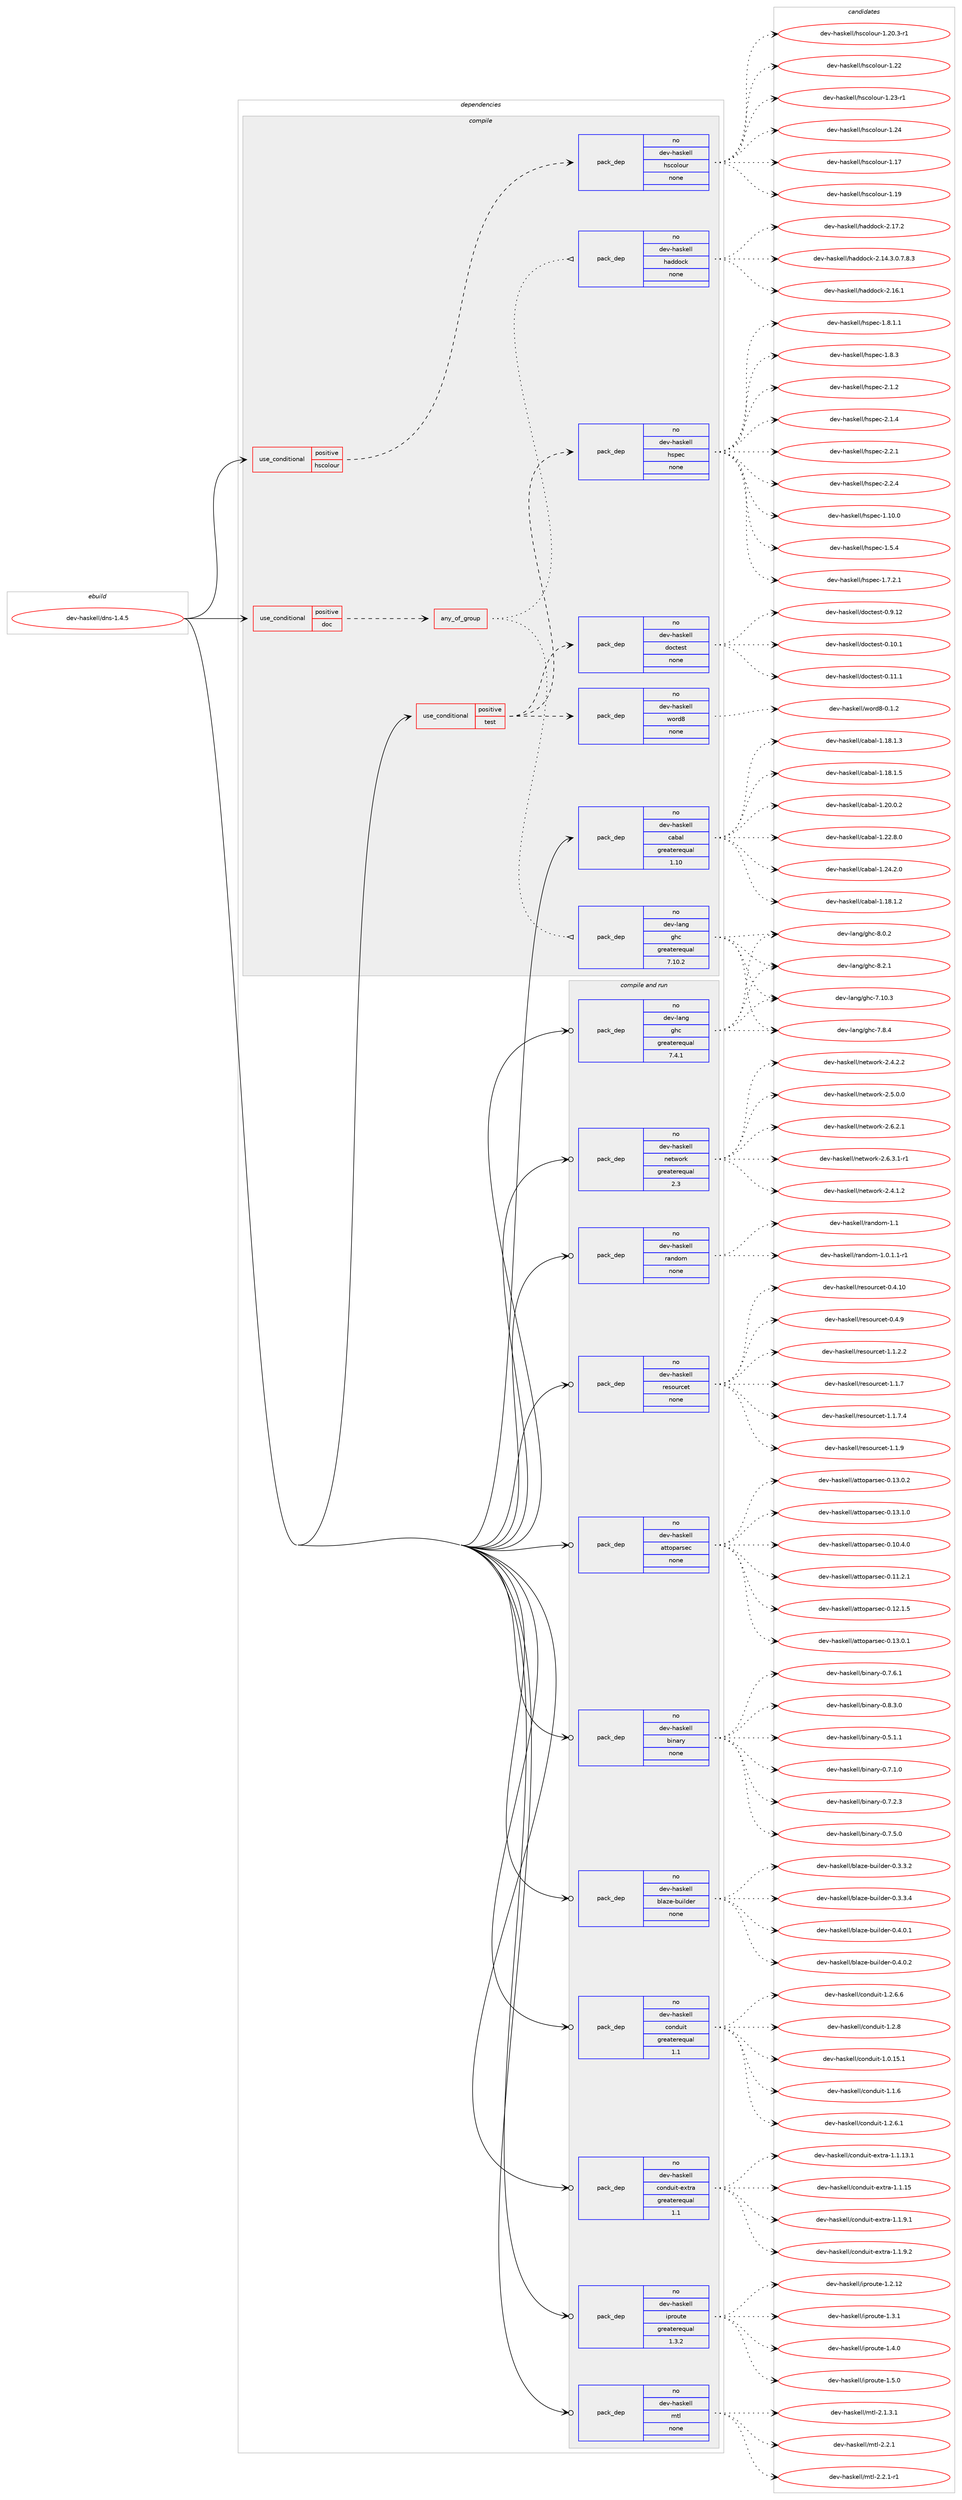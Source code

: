 digraph prolog {

# *************
# Graph options
# *************

newrank=true;
concentrate=true;
compound=true;
graph [rankdir=LR,fontname=Helvetica,fontsize=10,ranksep=1.5];#, ranksep=2.5, nodesep=0.2];
edge  [arrowhead=vee];
node  [fontname=Helvetica,fontsize=10];

# **********
# The ebuild
# **********

subgraph cluster_leftcol {
color=gray;
rank=same;
label=<<i>ebuild</i>>;
id [label="dev-haskell/dns-1.4.5", color=red, width=4, href="../dev-haskell/dns-1.4.5.svg"];
}

# ****************
# The dependencies
# ****************

subgraph cluster_midcol {
color=gray;
label=<<i>dependencies</i>>;
subgraph cluster_compile {
fillcolor="#eeeeee";
style=filled;
label=<<i>compile</i>>;
subgraph cond18715 {
dependency79442 [label=<<TABLE BORDER="0" CELLBORDER="1" CELLSPACING="0" CELLPADDING="4"><TR><TD ROWSPAN="3" CELLPADDING="10">use_conditional</TD></TR><TR><TD>positive</TD></TR><TR><TD>doc</TD></TR></TABLE>>, shape=none, color=red];
subgraph any1931 {
dependency79443 [label=<<TABLE BORDER="0" CELLBORDER="1" CELLSPACING="0" CELLPADDING="4"><TR><TD CELLPADDING="10">any_of_group</TD></TR></TABLE>>, shape=none, color=red];subgraph pack58766 {
dependency79444 [label=<<TABLE BORDER="0" CELLBORDER="1" CELLSPACING="0" CELLPADDING="4" WIDTH="220"><TR><TD ROWSPAN="6" CELLPADDING="30">pack_dep</TD></TR><TR><TD WIDTH="110">no</TD></TR><TR><TD>dev-haskell</TD></TR><TR><TD>haddock</TD></TR><TR><TD>none</TD></TR><TR><TD></TD></TR></TABLE>>, shape=none, color=blue];
}
dependency79443:e -> dependency79444:w [weight=20,style="dotted",arrowhead="oinv"];
subgraph pack58767 {
dependency79445 [label=<<TABLE BORDER="0" CELLBORDER="1" CELLSPACING="0" CELLPADDING="4" WIDTH="220"><TR><TD ROWSPAN="6" CELLPADDING="30">pack_dep</TD></TR><TR><TD WIDTH="110">no</TD></TR><TR><TD>dev-lang</TD></TR><TR><TD>ghc</TD></TR><TR><TD>greaterequal</TD></TR><TR><TD>7.10.2</TD></TR></TABLE>>, shape=none, color=blue];
}
dependency79443:e -> dependency79445:w [weight=20,style="dotted",arrowhead="oinv"];
}
dependency79442:e -> dependency79443:w [weight=20,style="dashed",arrowhead="vee"];
}
id:e -> dependency79442:w [weight=20,style="solid",arrowhead="vee"];
subgraph cond18716 {
dependency79446 [label=<<TABLE BORDER="0" CELLBORDER="1" CELLSPACING="0" CELLPADDING="4"><TR><TD ROWSPAN="3" CELLPADDING="10">use_conditional</TD></TR><TR><TD>positive</TD></TR><TR><TD>hscolour</TD></TR></TABLE>>, shape=none, color=red];
subgraph pack58768 {
dependency79447 [label=<<TABLE BORDER="0" CELLBORDER="1" CELLSPACING="0" CELLPADDING="4" WIDTH="220"><TR><TD ROWSPAN="6" CELLPADDING="30">pack_dep</TD></TR><TR><TD WIDTH="110">no</TD></TR><TR><TD>dev-haskell</TD></TR><TR><TD>hscolour</TD></TR><TR><TD>none</TD></TR><TR><TD></TD></TR></TABLE>>, shape=none, color=blue];
}
dependency79446:e -> dependency79447:w [weight=20,style="dashed",arrowhead="vee"];
}
id:e -> dependency79446:w [weight=20,style="solid",arrowhead="vee"];
subgraph cond18717 {
dependency79448 [label=<<TABLE BORDER="0" CELLBORDER="1" CELLSPACING="0" CELLPADDING="4"><TR><TD ROWSPAN="3" CELLPADDING="10">use_conditional</TD></TR><TR><TD>positive</TD></TR><TR><TD>test</TD></TR></TABLE>>, shape=none, color=red];
subgraph pack58769 {
dependency79449 [label=<<TABLE BORDER="0" CELLBORDER="1" CELLSPACING="0" CELLPADDING="4" WIDTH="220"><TR><TD ROWSPAN="6" CELLPADDING="30">pack_dep</TD></TR><TR><TD WIDTH="110">no</TD></TR><TR><TD>dev-haskell</TD></TR><TR><TD>doctest</TD></TR><TR><TD>none</TD></TR><TR><TD></TD></TR></TABLE>>, shape=none, color=blue];
}
dependency79448:e -> dependency79449:w [weight=20,style="dashed",arrowhead="vee"];
subgraph pack58770 {
dependency79450 [label=<<TABLE BORDER="0" CELLBORDER="1" CELLSPACING="0" CELLPADDING="4" WIDTH="220"><TR><TD ROWSPAN="6" CELLPADDING="30">pack_dep</TD></TR><TR><TD WIDTH="110">no</TD></TR><TR><TD>dev-haskell</TD></TR><TR><TD>hspec</TD></TR><TR><TD>none</TD></TR><TR><TD></TD></TR></TABLE>>, shape=none, color=blue];
}
dependency79448:e -> dependency79450:w [weight=20,style="dashed",arrowhead="vee"];
subgraph pack58771 {
dependency79451 [label=<<TABLE BORDER="0" CELLBORDER="1" CELLSPACING="0" CELLPADDING="4" WIDTH="220"><TR><TD ROWSPAN="6" CELLPADDING="30">pack_dep</TD></TR><TR><TD WIDTH="110">no</TD></TR><TR><TD>dev-haskell</TD></TR><TR><TD>word8</TD></TR><TR><TD>none</TD></TR><TR><TD></TD></TR></TABLE>>, shape=none, color=blue];
}
dependency79448:e -> dependency79451:w [weight=20,style="dashed",arrowhead="vee"];
}
id:e -> dependency79448:w [weight=20,style="solid",arrowhead="vee"];
subgraph pack58772 {
dependency79452 [label=<<TABLE BORDER="0" CELLBORDER="1" CELLSPACING="0" CELLPADDING="4" WIDTH="220"><TR><TD ROWSPAN="6" CELLPADDING="30">pack_dep</TD></TR><TR><TD WIDTH="110">no</TD></TR><TR><TD>dev-haskell</TD></TR><TR><TD>cabal</TD></TR><TR><TD>greaterequal</TD></TR><TR><TD>1.10</TD></TR></TABLE>>, shape=none, color=blue];
}
id:e -> dependency79452:w [weight=20,style="solid",arrowhead="vee"];
}
subgraph cluster_compileandrun {
fillcolor="#eeeeee";
style=filled;
label=<<i>compile and run</i>>;
subgraph pack58773 {
dependency79453 [label=<<TABLE BORDER="0" CELLBORDER="1" CELLSPACING="0" CELLPADDING="4" WIDTH="220"><TR><TD ROWSPAN="6" CELLPADDING="30">pack_dep</TD></TR><TR><TD WIDTH="110">no</TD></TR><TR><TD>dev-haskell</TD></TR><TR><TD>attoparsec</TD></TR><TR><TD>none</TD></TR><TR><TD></TD></TR></TABLE>>, shape=none, color=blue];
}
id:e -> dependency79453:w [weight=20,style="solid",arrowhead="odotvee"];
subgraph pack58774 {
dependency79454 [label=<<TABLE BORDER="0" CELLBORDER="1" CELLSPACING="0" CELLPADDING="4" WIDTH="220"><TR><TD ROWSPAN="6" CELLPADDING="30">pack_dep</TD></TR><TR><TD WIDTH="110">no</TD></TR><TR><TD>dev-haskell</TD></TR><TR><TD>binary</TD></TR><TR><TD>none</TD></TR><TR><TD></TD></TR></TABLE>>, shape=none, color=blue];
}
id:e -> dependency79454:w [weight=20,style="solid",arrowhead="odotvee"];
subgraph pack58775 {
dependency79455 [label=<<TABLE BORDER="0" CELLBORDER="1" CELLSPACING="0" CELLPADDING="4" WIDTH="220"><TR><TD ROWSPAN="6" CELLPADDING="30">pack_dep</TD></TR><TR><TD WIDTH="110">no</TD></TR><TR><TD>dev-haskell</TD></TR><TR><TD>blaze-builder</TD></TR><TR><TD>none</TD></TR><TR><TD></TD></TR></TABLE>>, shape=none, color=blue];
}
id:e -> dependency79455:w [weight=20,style="solid",arrowhead="odotvee"];
subgraph pack58776 {
dependency79456 [label=<<TABLE BORDER="0" CELLBORDER="1" CELLSPACING="0" CELLPADDING="4" WIDTH="220"><TR><TD ROWSPAN="6" CELLPADDING="30">pack_dep</TD></TR><TR><TD WIDTH="110">no</TD></TR><TR><TD>dev-haskell</TD></TR><TR><TD>conduit</TD></TR><TR><TD>greaterequal</TD></TR><TR><TD>1.1</TD></TR></TABLE>>, shape=none, color=blue];
}
id:e -> dependency79456:w [weight=20,style="solid",arrowhead="odotvee"];
subgraph pack58777 {
dependency79457 [label=<<TABLE BORDER="0" CELLBORDER="1" CELLSPACING="0" CELLPADDING="4" WIDTH="220"><TR><TD ROWSPAN="6" CELLPADDING="30">pack_dep</TD></TR><TR><TD WIDTH="110">no</TD></TR><TR><TD>dev-haskell</TD></TR><TR><TD>conduit-extra</TD></TR><TR><TD>greaterequal</TD></TR><TR><TD>1.1</TD></TR></TABLE>>, shape=none, color=blue];
}
id:e -> dependency79457:w [weight=20,style="solid",arrowhead="odotvee"];
subgraph pack58778 {
dependency79458 [label=<<TABLE BORDER="0" CELLBORDER="1" CELLSPACING="0" CELLPADDING="4" WIDTH="220"><TR><TD ROWSPAN="6" CELLPADDING="30">pack_dep</TD></TR><TR><TD WIDTH="110">no</TD></TR><TR><TD>dev-haskell</TD></TR><TR><TD>iproute</TD></TR><TR><TD>greaterequal</TD></TR><TR><TD>1.3.2</TD></TR></TABLE>>, shape=none, color=blue];
}
id:e -> dependency79458:w [weight=20,style="solid",arrowhead="odotvee"];
subgraph pack58779 {
dependency79459 [label=<<TABLE BORDER="0" CELLBORDER="1" CELLSPACING="0" CELLPADDING="4" WIDTH="220"><TR><TD ROWSPAN="6" CELLPADDING="30">pack_dep</TD></TR><TR><TD WIDTH="110">no</TD></TR><TR><TD>dev-haskell</TD></TR><TR><TD>mtl</TD></TR><TR><TD>none</TD></TR><TR><TD></TD></TR></TABLE>>, shape=none, color=blue];
}
id:e -> dependency79459:w [weight=20,style="solid",arrowhead="odotvee"];
subgraph pack58780 {
dependency79460 [label=<<TABLE BORDER="0" CELLBORDER="1" CELLSPACING="0" CELLPADDING="4" WIDTH="220"><TR><TD ROWSPAN="6" CELLPADDING="30">pack_dep</TD></TR><TR><TD WIDTH="110">no</TD></TR><TR><TD>dev-haskell</TD></TR><TR><TD>network</TD></TR><TR><TD>greaterequal</TD></TR><TR><TD>2.3</TD></TR></TABLE>>, shape=none, color=blue];
}
id:e -> dependency79460:w [weight=20,style="solid",arrowhead="odotvee"];
subgraph pack58781 {
dependency79461 [label=<<TABLE BORDER="0" CELLBORDER="1" CELLSPACING="0" CELLPADDING="4" WIDTH="220"><TR><TD ROWSPAN="6" CELLPADDING="30">pack_dep</TD></TR><TR><TD WIDTH="110">no</TD></TR><TR><TD>dev-haskell</TD></TR><TR><TD>random</TD></TR><TR><TD>none</TD></TR><TR><TD></TD></TR></TABLE>>, shape=none, color=blue];
}
id:e -> dependency79461:w [weight=20,style="solid",arrowhead="odotvee"];
subgraph pack58782 {
dependency79462 [label=<<TABLE BORDER="0" CELLBORDER="1" CELLSPACING="0" CELLPADDING="4" WIDTH="220"><TR><TD ROWSPAN="6" CELLPADDING="30">pack_dep</TD></TR><TR><TD WIDTH="110">no</TD></TR><TR><TD>dev-haskell</TD></TR><TR><TD>resourcet</TD></TR><TR><TD>none</TD></TR><TR><TD></TD></TR></TABLE>>, shape=none, color=blue];
}
id:e -> dependency79462:w [weight=20,style="solid",arrowhead="odotvee"];
subgraph pack58783 {
dependency79463 [label=<<TABLE BORDER="0" CELLBORDER="1" CELLSPACING="0" CELLPADDING="4" WIDTH="220"><TR><TD ROWSPAN="6" CELLPADDING="30">pack_dep</TD></TR><TR><TD WIDTH="110">no</TD></TR><TR><TD>dev-lang</TD></TR><TR><TD>ghc</TD></TR><TR><TD>greaterequal</TD></TR><TR><TD>7.4.1</TD></TR></TABLE>>, shape=none, color=blue];
}
id:e -> dependency79463:w [weight=20,style="solid",arrowhead="odotvee"];
}
subgraph cluster_run {
fillcolor="#eeeeee";
style=filled;
label=<<i>run</i>>;
}
}

# **************
# The candidates
# **************

subgraph cluster_choices {
rank=same;
color=gray;
label=<<i>candidates</i>>;

subgraph choice58766 {
color=black;
nodesep=1;
choice1001011184510497115107101108108471049710010011199107455046495246514648465546564651 [label="dev-haskell/haddock-2.14.3.0.7.8.3", color=red, width=4,href="../dev-haskell/haddock-2.14.3.0.7.8.3.svg"];
choice100101118451049711510710110810847104971001001119910745504649544649 [label="dev-haskell/haddock-2.16.1", color=red, width=4,href="../dev-haskell/haddock-2.16.1.svg"];
choice100101118451049711510710110810847104971001001119910745504649554650 [label="dev-haskell/haddock-2.17.2", color=red, width=4,href="../dev-haskell/haddock-2.17.2.svg"];
dependency79444:e -> choice1001011184510497115107101108108471049710010011199107455046495246514648465546564651:w [style=dotted,weight="100"];
dependency79444:e -> choice100101118451049711510710110810847104971001001119910745504649544649:w [style=dotted,weight="100"];
dependency79444:e -> choice100101118451049711510710110810847104971001001119910745504649554650:w [style=dotted,weight="100"];
}
subgraph choice58767 {
color=black;
nodesep=1;
choice1001011184510897110103471031049945554649484651 [label="dev-lang/ghc-7.10.3", color=red, width=4,href="../dev-lang/ghc-7.10.3.svg"];
choice10010111845108971101034710310499455546564652 [label="dev-lang/ghc-7.8.4", color=red, width=4,href="../dev-lang/ghc-7.8.4.svg"];
choice10010111845108971101034710310499455646484650 [label="dev-lang/ghc-8.0.2", color=red, width=4,href="../dev-lang/ghc-8.0.2.svg"];
choice10010111845108971101034710310499455646504649 [label="dev-lang/ghc-8.2.1", color=red, width=4,href="../dev-lang/ghc-8.2.1.svg"];
dependency79445:e -> choice1001011184510897110103471031049945554649484651:w [style=dotted,weight="100"];
dependency79445:e -> choice10010111845108971101034710310499455546564652:w [style=dotted,weight="100"];
dependency79445:e -> choice10010111845108971101034710310499455646484650:w [style=dotted,weight="100"];
dependency79445:e -> choice10010111845108971101034710310499455646504649:w [style=dotted,weight="100"];
}
subgraph choice58768 {
color=black;
nodesep=1;
choice100101118451049711510710110810847104115991111081111171144549464955 [label="dev-haskell/hscolour-1.17", color=red, width=4,href="../dev-haskell/hscolour-1.17.svg"];
choice100101118451049711510710110810847104115991111081111171144549464957 [label="dev-haskell/hscolour-1.19", color=red, width=4,href="../dev-haskell/hscolour-1.19.svg"];
choice10010111845104971151071011081084710411599111108111117114454946504846514511449 [label="dev-haskell/hscolour-1.20.3-r1", color=red, width=4,href="../dev-haskell/hscolour-1.20.3-r1.svg"];
choice100101118451049711510710110810847104115991111081111171144549465050 [label="dev-haskell/hscolour-1.22", color=red, width=4,href="../dev-haskell/hscolour-1.22.svg"];
choice1001011184510497115107101108108471041159911110811111711445494650514511449 [label="dev-haskell/hscolour-1.23-r1", color=red, width=4,href="../dev-haskell/hscolour-1.23-r1.svg"];
choice100101118451049711510710110810847104115991111081111171144549465052 [label="dev-haskell/hscolour-1.24", color=red, width=4,href="../dev-haskell/hscolour-1.24.svg"];
dependency79447:e -> choice100101118451049711510710110810847104115991111081111171144549464955:w [style=dotted,weight="100"];
dependency79447:e -> choice100101118451049711510710110810847104115991111081111171144549464957:w [style=dotted,weight="100"];
dependency79447:e -> choice10010111845104971151071011081084710411599111108111117114454946504846514511449:w [style=dotted,weight="100"];
dependency79447:e -> choice100101118451049711510710110810847104115991111081111171144549465050:w [style=dotted,weight="100"];
dependency79447:e -> choice1001011184510497115107101108108471041159911110811111711445494650514511449:w [style=dotted,weight="100"];
dependency79447:e -> choice100101118451049711510710110810847104115991111081111171144549465052:w [style=dotted,weight="100"];
}
subgraph choice58769 {
color=black;
nodesep=1;
choice1001011184510497115107101108108471001119911610111511645484649484649 [label="dev-haskell/doctest-0.10.1", color=red, width=4,href="../dev-haskell/doctest-0.10.1.svg"];
choice1001011184510497115107101108108471001119911610111511645484649494649 [label="dev-haskell/doctest-0.11.1", color=red, width=4,href="../dev-haskell/doctest-0.11.1.svg"];
choice1001011184510497115107101108108471001119911610111511645484657464950 [label="dev-haskell/doctest-0.9.12", color=red, width=4,href="../dev-haskell/doctest-0.9.12.svg"];
dependency79449:e -> choice1001011184510497115107101108108471001119911610111511645484649484649:w [style=dotted,weight="100"];
dependency79449:e -> choice1001011184510497115107101108108471001119911610111511645484649494649:w [style=dotted,weight="100"];
dependency79449:e -> choice1001011184510497115107101108108471001119911610111511645484657464950:w [style=dotted,weight="100"];
}
subgraph choice58770 {
color=black;
nodesep=1;
choice1001011184510497115107101108108471041151121019945494649484648 [label="dev-haskell/hspec-1.10.0", color=red, width=4,href="../dev-haskell/hspec-1.10.0.svg"];
choice10010111845104971151071011081084710411511210199454946534652 [label="dev-haskell/hspec-1.5.4", color=red, width=4,href="../dev-haskell/hspec-1.5.4.svg"];
choice100101118451049711510710110810847104115112101994549465546504649 [label="dev-haskell/hspec-1.7.2.1", color=red, width=4,href="../dev-haskell/hspec-1.7.2.1.svg"];
choice100101118451049711510710110810847104115112101994549465646494649 [label="dev-haskell/hspec-1.8.1.1", color=red, width=4,href="../dev-haskell/hspec-1.8.1.1.svg"];
choice10010111845104971151071011081084710411511210199454946564651 [label="dev-haskell/hspec-1.8.3", color=red, width=4,href="../dev-haskell/hspec-1.8.3.svg"];
choice10010111845104971151071011081084710411511210199455046494650 [label="dev-haskell/hspec-2.1.2", color=red, width=4,href="../dev-haskell/hspec-2.1.2.svg"];
choice10010111845104971151071011081084710411511210199455046494652 [label="dev-haskell/hspec-2.1.4", color=red, width=4,href="../dev-haskell/hspec-2.1.4.svg"];
choice10010111845104971151071011081084710411511210199455046504649 [label="dev-haskell/hspec-2.2.1", color=red, width=4,href="../dev-haskell/hspec-2.2.1.svg"];
choice10010111845104971151071011081084710411511210199455046504652 [label="dev-haskell/hspec-2.2.4", color=red, width=4,href="../dev-haskell/hspec-2.2.4.svg"];
dependency79450:e -> choice1001011184510497115107101108108471041151121019945494649484648:w [style=dotted,weight="100"];
dependency79450:e -> choice10010111845104971151071011081084710411511210199454946534652:w [style=dotted,weight="100"];
dependency79450:e -> choice100101118451049711510710110810847104115112101994549465546504649:w [style=dotted,weight="100"];
dependency79450:e -> choice100101118451049711510710110810847104115112101994549465646494649:w [style=dotted,weight="100"];
dependency79450:e -> choice10010111845104971151071011081084710411511210199454946564651:w [style=dotted,weight="100"];
dependency79450:e -> choice10010111845104971151071011081084710411511210199455046494650:w [style=dotted,weight="100"];
dependency79450:e -> choice10010111845104971151071011081084710411511210199455046494652:w [style=dotted,weight="100"];
dependency79450:e -> choice10010111845104971151071011081084710411511210199455046504649:w [style=dotted,weight="100"];
dependency79450:e -> choice10010111845104971151071011081084710411511210199455046504652:w [style=dotted,weight="100"];
}
subgraph choice58771 {
color=black;
nodesep=1;
choice10010111845104971151071011081084711911111410056454846494650 [label="dev-haskell/word8-0.1.2", color=red, width=4,href="../dev-haskell/word8-0.1.2.svg"];
dependency79451:e -> choice10010111845104971151071011081084711911111410056454846494650:w [style=dotted,weight="100"];
}
subgraph choice58772 {
color=black;
nodesep=1;
choice10010111845104971151071011081084799979897108454946495646494650 [label="dev-haskell/cabal-1.18.1.2", color=red, width=4,href="../dev-haskell/cabal-1.18.1.2.svg"];
choice10010111845104971151071011081084799979897108454946495646494651 [label="dev-haskell/cabal-1.18.1.3", color=red, width=4,href="../dev-haskell/cabal-1.18.1.3.svg"];
choice10010111845104971151071011081084799979897108454946495646494653 [label="dev-haskell/cabal-1.18.1.5", color=red, width=4,href="../dev-haskell/cabal-1.18.1.5.svg"];
choice10010111845104971151071011081084799979897108454946504846484650 [label="dev-haskell/cabal-1.20.0.2", color=red, width=4,href="../dev-haskell/cabal-1.20.0.2.svg"];
choice10010111845104971151071011081084799979897108454946505046564648 [label="dev-haskell/cabal-1.22.8.0", color=red, width=4,href="../dev-haskell/cabal-1.22.8.0.svg"];
choice10010111845104971151071011081084799979897108454946505246504648 [label="dev-haskell/cabal-1.24.2.0", color=red, width=4,href="../dev-haskell/cabal-1.24.2.0.svg"];
dependency79452:e -> choice10010111845104971151071011081084799979897108454946495646494650:w [style=dotted,weight="100"];
dependency79452:e -> choice10010111845104971151071011081084799979897108454946495646494651:w [style=dotted,weight="100"];
dependency79452:e -> choice10010111845104971151071011081084799979897108454946495646494653:w [style=dotted,weight="100"];
dependency79452:e -> choice10010111845104971151071011081084799979897108454946504846484650:w [style=dotted,weight="100"];
dependency79452:e -> choice10010111845104971151071011081084799979897108454946505046564648:w [style=dotted,weight="100"];
dependency79452:e -> choice10010111845104971151071011081084799979897108454946505246504648:w [style=dotted,weight="100"];
}
subgraph choice58773 {
color=black;
nodesep=1;
choice100101118451049711510710110810847971161161111129711411510199454846494846524648 [label="dev-haskell/attoparsec-0.10.4.0", color=red, width=4,href="../dev-haskell/attoparsec-0.10.4.0.svg"];
choice100101118451049711510710110810847971161161111129711411510199454846494946504649 [label="dev-haskell/attoparsec-0.11.2.1", color=red, width=4,href="../dev-haskell/attoparsec-0.11.2.1.svg"];
choice100101118451049711510710110810847971161161111129711411510199454846495046494653 [label="dev-haskell/attoparsec-0.12.1.5", color=red, width=4,href="../dev-haskell/attoparsec-0.12.1.5.svg"];
choice100101118451049711510710110810847971161161111129711411510199454846495146484649 [label="dev-haskell/attoparsec-0.13.0.1", color=red, width=4,href="../dev-haskell/attoparsec-0.13.0.1.svg"];
choice100101118451049711510710110810847971161161111129711411510199454846495146484650 [label="dev-haskell/attoparsec-0.13.0.2", color=red, width=4,href="../dev-haskell/attoparsec-0.13.0.2.svg"];
choice100101118451049711510710110810847971161161111129711411510199454846495146494648 [label="dev-haskell/attoparsec-0.13.1.0", color=red, width=4,href="../dev-haskell/attoparsec-0.13.1.0.svg"];
dependency79453:e -> choice100101118451049711510710110810847971161161111129711411510199454846494846524648:w [style=dotted,weight="100"];
dependency79453:e -> choice100101118451049711510710110810847971161161111129711411510199454846494946504649:w [style=dotted,weight="100"];
dependency79453:e -> choice100101118451049711510710110810847971161161111129711411510199454846495046494653:w [style=dotted,weight="100"];
dependency79453:e -> choice100101118451049711510710110810847971161161111129711411510199454846495146484649:w [style=dotted,weight="100"];
dependency79453:e -> choice100101118451049711510710110810847971161161111129711411510199454846495146484650:w [style=dotted,weight="100"];
dependency79453:e -> choice100101118451049711510710110810847971161161111129711411510199454846495146494648:w [style=dotted,weight="100"];
}
subgraph choice58774 {
color=black;
nodesep=1;
choice10010111845104971151071011081084798105110971141214548465346494649 [label="dev-haskell/binary-0.5.1.1", color=red, width=4,href="../dev-haskell/binary-0.5.1.1.svg"];
choice10010111845104971151071011081084798105110971141214548465546494648 [label="dev-haskell/binary-0.7.1.0", color=red, width=4,href="../dev-haskell/binary-0.7.1.0.svg"];
choice10010111845104971151071011081084798105110971141214548465546504651 [label="dev-haskell/binary-0.7.2.3", color=red, width=4,href="../dev-haskell/binary-0.7.2.3.svg"];
choice10010111845104971151071011081084798105110971141214548465546534648 [label="dev-haskell/binary-0.7.5.0", color=red, width=4,href="../dev-haskell/binary-0.7.5.0.svg"];
choice10010111845104971151071011081084798105110971141214548465546544649 [label="dev-haskell/binary-0.7.6.1", color=red, width=4,href="../dev-haskell/binary-0.7.6.1.svg"];
choice10010111845104971151071011081084798105110971141214548465646514648 [label="dev-haskell/binary-0.8.3.0", color=red, width=4,href="../dev-haskell/binary-0.8.3.0.svg"];
dependency79454:e -> choice10010111845104971151071011081084798105110971141214548465346494649:w [style=dotted,weight="100"];
dependency79454:e -> choice10010111845104971151071011081084798105110971141214548465546494648:w [style=dotted,weight="100"];
dependency79454:e -> choice10010111845104971151071011081084798105110971141214548465546504651:w [style=dotted,weight="100"];
dependency79454:e -> choice10010111845104971151071011081084798105110971141214548465546534648:w [style=dotted,weight="100"];
dependency79454:e -> choice10010111845104971151071011081084798105110971141214548465546544649:w [style=dotted,weight="100"];
dependency79454:e -> choice10010111845104971151071011081084798105110971141214548465646514648:w [style=dotted,weight="100"];
}
subgraph choice58775 {
color=black;
nodesep=1;
choice100101118451049711510710110810847981089712210145981171051081001011144548465146514650 [label="dev-haskell/blaze-builder-0.3.3.2", color=red, width=4,href="../dev-haskell/blaze-builder-0.3.3.2.svg"];
choice100101118451049711510710110810847981089712210145981171051081001011144548465146514652 [label="dev-haskell/blaze-builder-0.3.3.4", color=red, width=4,href="../dev-haskell/blaze-builder-0.3.3.4.svg"];
choice100101118451049711510710110810847981089712210145981171051081001011144548465246484649 [label="dev-haskell/blaze-builder-0.4.0.1", color=red, width=4,href="../dev-haskell/blaze-builder-0.4.0.1.svg"];
choice100101118451049711510710110810847981089712210145981171051081001011144548465246484650 [label="dev-haskell/blaze-builder-0.4.0.2", color=red, width=4,href="../dev-haskell/blaze-builder-0.4.0.2.svg"];
dependency79455:e -> choice100101118451049711510710110810847981089712210145981171051081001011144548465146514650:w [style=dotted,weight="100"];
dependency79455:e -> choice100101118451049711510710110810847981089712210145981171051081001011144548465146514652:w [style=dotted,weight="100"];
dependency79455:e -> choice100101118451049711510710110810847981089712210145981171051081001011144548465246484649:w [style=dotted,weight="100"];
dependency79455:e -> choice100101118451049711510710110810847981089712210145981171051081001011144548465246484650:w [style=dotted,weight="100"];
}
subgraph choice58776 {
color=black;
nodesep=1;
choice10010111845104971151071011081084799111110100117105116454946484649534649 [label="dev-haskell/conduit-1.0.15.1", color=red, width=4,href="../dev-haskell/conduit-1.0.15.1.svg"];
choice10010111845104971151071011081084799111110100117105116454946494654 [label="dev-haskell/conduit-1.1.6", color=red, width=4,href="../dev-haskell/conduit-1.1.6.svg"];
choice100101118451049711510710110810847991111101001171051164549465046544649 [label="dev-haskell/conduit-1.2.6.1", color=red, width=4,href="../dev-haskell/conduit-1.2.6.1.svg"];
choice100101118451049711510710110810847991111101001171051164549465046544654 [label="dev-haskell/conduit-1.2.6.6", color=red, width=4,href="../dev-haskell/conduit-1.2.6.6.svg"];
choice10010111845104971151071011081084799111110100117105116454946504656 [label="dev-haskell/conduit-1.2.8", color=red, width=4,href="../dev-haskell/conduit-1.2.8.svg"];
dependency79456:e -> choice10010111845104971151071011081084799111110100117105116454946484649534649:w [style=dotted,weight="100"];
dependency79456:e -> choice10010111845104971151071011081084799111110100117105116454946494654:w [style=dotted,weight="100"];
dependency79456:e -> choice100101118451049711510710110810847991111101001171051164549465046544649:w [style=dotted,weight="100"];
dependency79456:e -> choice100101118451049711510710110810847991111101001171051164549465046544654:w [style=dotted,weight="100"];
dependency79456:e -> choice10010111845104971151071011081084799111110100117105116454946504656:w [style=dotted,weight="100"];
}
subgraph choice58777 {
color=black;
nodesep=1;
choice100101118451049711510710110810847991111101001171051164510112011611497454946494649514649 [label="dev-haskell/conduit-extra-1.1.13.1", color=red, width=4,href="../dev-haskell/conduit-extra-1.1.13.1.svg"];
choice10010111845104971151071011081084799111110100117105116451011201161149745494649464953 [label="dev-haskell/conduit-extra-1.1.15", color=red, width=4,href="../dev-haskell/conduit-extra-1.1.15.svg"];
choice1001011184510497115107101108108479911111010011710511645101120116114974549464946574649 [label="dev-haskell/conduit-extra-1.1.9.1", color=red, width=4,href="../dev-haskell/conduit-extra-1.1.9.1.svg"];
choice1001011184510497115107101108108479911111010011710511645101120116114974549464946574650 [label="dev-haskell/conduit-extra-1.1.9.2", color=red, width=4,href="../dev-haskell/conduit-extra-1.1.9.2.svg"];
dependency79457:e -> choice100101118451049711510710110810847991111101001171051164510112011611497454946494649514649:w [style=dotted,weight="100"];
dependency79457:e -> choice10010111845104971151071011081084799111110100117105116451011201161149745494649464953:w [style=dotted,weight="100"];
dependency79457:e -> choice1001011184510497115107101108108479911111010011710511645101120116114974549464946574649:w [style=dotted,weight="100"];
dependency79457:e -> choice1001011184510497115107101108108479911111010011710511645101120116114974549464946574650:w [style=dotted,weight="100"];
}
subgraph choice58778 {
color=black;
nodesep=1;
choice10010111845104971151071011081084710511211411111711610145494650464950 [label="dev-haskell/iproute-1.2.12", color=red, width=4,href="../dev-haskell/iproute-1.2.12.svg"];
choice100101118451049711510710110810847105112114111117116101454946514649 [label="dev-haskell/iproute-1.3.1", color=red, width=4,href="../dev-haskell/iproute-1.3.1.svg"];
choice100101118451049711510710110810847105112114111117116101454946524648 [label="dev-haskell/iproute-1.4.0", color=red, width=4,href="../dev-haskell/iproute-1.4.0.svg"];
choice100101118451049711510710110810847105112114111117116101454946534648 [label="dev-haskell/iproute-1.5.0", color=red, width=4,href="../dev-haskell/iproute-1.5.0.svg"];
dependency79458:e -> choice10010111845104971151071011081084710511211411111711610145494650464950:w [style=dotted,weight="100"];
dependency79458:e -> choice100101118451049711510710110810847105112114111117116101454946514649:w [style=dotted,weight="100"];
dependency79458:e -> choice100101118451049711510710110810847105112114111117116101454946524648:w [style=dotted,weight="100"];
dependency79458:e -> choice100101118451049711510710110810847105112114111117116101454946534648:w [style=dotted,weight="100"];
}
subgraph choice58779 {
color=black;
nodesep=1;
choice1001011184510497115107101108108471091161084550464946514649 [label="dev-haskell/mtl-2.1.3.1", color=red, width=4,href="../dev-haskell/mtl-2.1.3.1.svg"];
choice100101118451049711510710110810847109116108455046504649 [label="dev-haskell/mtl-2.2.1", color=red, width=4,href="../dev-haskell/mtl-2.2.1.svg"];
choice1001011184510497115107101108108471091161084550465046494511449 [label="dev-haskell/mtl-2.2.1-r1", color=red, width=4,href="../dev-haskell/mtl-2.2.1-r1.svg"];
dependency79459:e -> choice1001011184510497115107101108108471091161084550464946514649:w [style=dotted,weight="100"];
dependency79459:e -> choice100101118451049711510710110810847109116108455046504649:w [style=dotted,weight="100"];
dependency79459:e -> choice1001011184510497115107101108108471091161084550465046494511449:w [style=dotted,weight="100"];
}
subgraph choice58780 {
color=black;
nodesep=1;
choice1001011184510497115107101108108471101011161191111141074550465246494650 [label="dev-haskell/network-2.4.1.2", color=red, width=4,href="../dev-haskell/network-2.4.1.2.svg"];
choice1001011184510497115107101108108471101011161191111141074550465246504650 [label="dev-haskell/network-2.4.2.2", color=red, width=4,href="../dev-haskell/network-2.4.2.2.svg"];
choice1001011184510497115107101108108471101011161191111141074550465346484648 [label="dev-haskell/network-2.5.0.0", color=red, width=4,href="../dev-haskell/network-2.5.0.0.svg"];
choice1001011184510497115107101108108471101011161191111141074550465446504649 [label="dev-haskell/network-2.6.2.1", color=red, width=4,href="../dev-haskell/network-2.6.2.1.svg"];
choice10010111845104971151071011081084711010111611911111410745504654465146494511449 [label="dev-haskell/network-2.6.3.1-r1", color=red, width=4,href="../dev-haskell/network-2.6.3.1-r1.svg"];
dependency79460:e -> choice1001011184510497115107101108108471101011161191111141074550465246494650:w [style=dotted,weight="100"];
dependency79460:e -> choice1001011184510497115107101108108471101011161191111141074550465246504650:w [style=dotted,weight="100"];
dependency79460:e -> choice1001011184510497115107101108108471101011161191111141074550465346484648:w [style=dotted,weight="100"];
dependency79460:e -> choice1001011184510497115107101108108471101011161191111141074550465446504649:w [style=dotted,weight="100"];
dependency79460:e -> choice10010111845104971151071011081084711010111611911111410745504654465146494511449:w [style=dotted,weight="100"];
}
subgraph choice58781 {
color=black;
nodesep=1;
choice1001011184510497115107101108108471149711010011110945494648464946494511449 [label="dev-haskell/random-1.0.1.1-r1", color=red, width=4,href="../dev-haskell/random-1.0.1.1-r1.svg"];
choice1001011184510497115107101108108471149711010011110945494649 [label="dev-haskell/random-1.1", color=red, width=4,href="../dev-haskell/random-1.1.svg"];
dependency79461:e -> choice1001011184510497115107101108108471149711010011110945494648464946494511449:w [style=dotted,weight="100"];
dependency79461:e -> choice1001011184510497115107101108108471149711010011110945494649:w [style=dotted,weight="100"];
}
subgraph choice58782 {
color=black;
nodesep=1;
choice1001011184510497115107101108108471141011151111171149910111645484652464948 [label="dev-haskell/resourcet-0.4.10", color=red, width=4,href="../dev-haskell/resourcet-0.4.10.svg"];
choice10010111845104971151071011081084711410111511111711499101116454846524657 [label="dev-haskell/resourcet-0.4.9", color=red, width=4,href="../dev-haskell/resourcet-0.4.9.svg"];
choice100101118451049711510710110810847114101115111117114991011164549464946504650 [label="dev-haskell/resourcet-1.1.2.2", color=red, width=4,href="../dev-haskell/resourcet-1.1.2.2.svg"];
choice10010111845104971151071011081084711410111511111711499101116454946494655 [label="dev-haskell/resourcet-1.1.7", color=red, width=4,href="../dev-haskell/resourcet-1.1.7.svg"];
choice100101118451049711510710110810847114101115111117114991011164549464946554652 [label="dev-haskell/resourcet-1.1.7.4", color=red, width=4,href="../dev-haskell/resourcet-1.1.7.4.svg"];
choice10010111845104971151071011081084711410111511111711499101116454946494657 [label="dev-haskell/resourcet-1.1.9", color=red, width=4,href="../dev-haskell/resourcet-1.1.9.svg"];
dependency79462:e -> choice1001011184510497115107101108108471141011151111171149910111645484652464948:w [style=dotted,weight="100"];
dependency79462:e -> choice10010111845104971151071011081084711410111511111711499101116454846524657:w [style=dotted,weight="100"];
dependency79462:e -> choice100101118451049711510710110810847114101115111117114991011164549464946504650:w [style=dotted,weight="100"];
dependency79462:e -> choice10010111845104971151071011081084711410111511111711499101116454946494655:w [style=dotted,weight="100"];
dependency79462:e -> choice100101118451049711510710110810847114101115111117114991011164549464946554652:w [style=dotted,weight="100"];
dependency79462:e -> choice10010111845104971151071011081084711410111511111711499101116454946494657:w [style=dotted,weight="100"];
}
subgraph choice58783 {
color=black;
nodesep=1;
choice1001011184510897110103471031049945554649484651 [label="dev-lang/ghc-7.10.3", color=red, width=4,href="../dev-lang/ghc-7.10.3.svg"];
choice10010111845108971101034710310499455546564652 [label="dev-lang/ghc-7.8.4", color=red, width=4,href="../dev-lang/ghc-7.8.4.svg"];
choice10010111845108971101034710310499455646484650 [label="dev-lang/ghc-8.0.2", color=red, width=4,href="../dev-lang/ghc-8.0.2.svg"];
choice10010111845108971101034710310499455646504649 [label="dev-lang/ghc-8.2.1", color=red, width=4,href="../dev-lang/ghc-8.2.1.svg"];
dependency79463:e -> choice1001011184510897110103471031049945554649484651:w [style=dotted,weight="100"];
dependency79463:e -> choice10010111845108971101034710310499455546564652:w [style=dotted,weight="100"];
dependency79463:e -> choice10010111845108971101034710310499455646484650:w [style=dotted,weight="100"];
dependency79463:e -> choice10010111845108971101034710310499455646504649:w [style=dotted,weight="100"];
}
}

}
